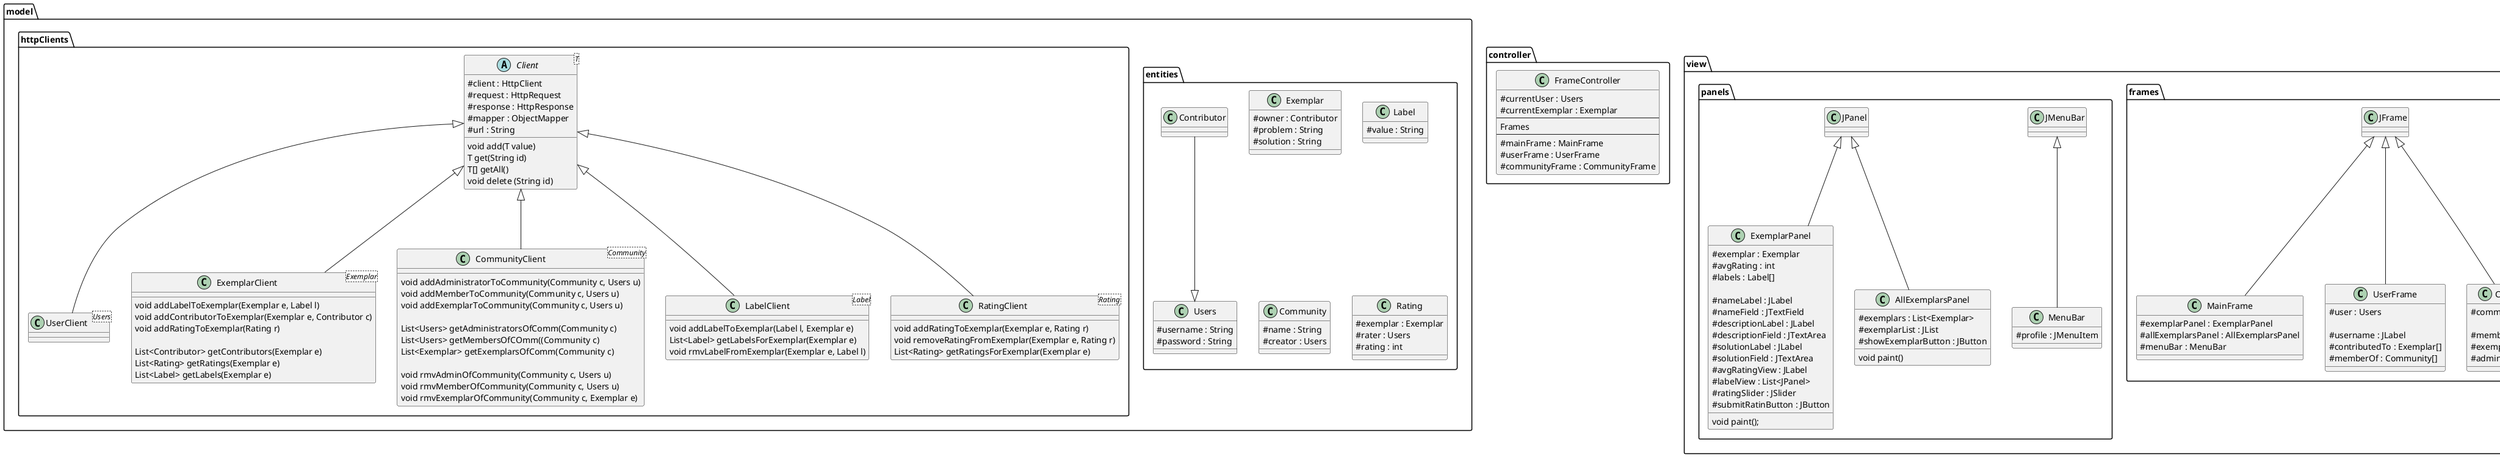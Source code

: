 @startuml
skinparam classAttributeIconSize 0
package controller{
class FrameController{
#currentUser : Users
#currentExemplar : Exemplar
--
Frames
--
#mainFrame : MainFrame
#userFrame : UserFrame
#communityFrame : CommunityFrame
}
}

package view{
package frames{
class MainFrame extends JFrame{
#exemplarPanel : ExemplarPanel
#allExemplarsPanel : AllExemplarsPanel
#menuBar : MenuBar
}
class UserFrame extends JFrame{
#user : Users

#username : JLabel
#contributedTo : Exemplar[]
#memberOf : Community[]

}

class CommunityFrame extends JFrame{
#community : Community

#members : Users[]
#exemplars : Exemplar[]
#admins : Users[]
}

}
package panels{
class MenuBar extends JMenuBar{
#profile : JMenuItem

}

class ExemplarPanel extends JPanel{
#exemplar : Exemplar
#avgRating : int
#labels : Label[]

#nameLabel : JLabel
#nameField : JTextField
#descriptionLabel : JLabel
#descriptionField : JTextArea
#solutionLabel : JLabel
#solutionField : JTextArea
#avgRatingView : JLabel
#labelView : List<JPanel>
#ratingSlider : JSlider
#submitRatinButton : JButton

void paint();
}
class AllExemplarsPanel extends JPanel{
#exemplars : List<Exemplar>
#exemplarList : JList
#showExemplarButton : JButton
void paint()
}
}
}

package model{
package entities{

class Exemplar{
#owner : Contributor
#problem : String
#solution : String
}

class Users{
#username : String
#password : String
}

class Contributor{

}
Contributor --|> Users


class Label{
 #value : String
}


class Community{
#name : String
#creator : Users
}

class Rating{
#exemplar : Exemplar
#rater : Users
#rating : int
}
}
package httpClients{
abstract class Client<T>{
#client : HttpClient
#request : HttpRequest
#response : HttpResponse
#mapper : ObjectMapper
#url : String
void add(T value)
T get(String id)
T[] getAll()
void delete (String id)
}

class UserClient<Users> extends Client{
}
class ExemplarClient<Exemplar> extends Client{
void addLabelToExemplar(Exemplar e, Label l)
void addContributorToExemplar(Exemplar e, Contributor c)
void addRatingToExemplar(Rating r)

List<Contributor> getContributors(Exemplar e)
List<Rating> getRatings(Exemplar e)
List<Label> getLabels(Exemplar e)
}
class CommunityClient<Community> extends Client{
void addAdministratorToCommunity(Community c, Users u)
void addMemberToCommunity(Community c, Users u)
void addExemplarToCommunity(Community c, Users u)

List<Users> getAdministratorsOfComm(Community c)
List<Users> getMembersOfCOmm((Community c)
List<Exemplar> getExemplarsOfComm(Community c)

void rmvAdminOfCommunity(Community c, Users u)
void rmvMemberOfCommunity(Community c, Users u)
void rmvExemplarOfCommunity(Community c, Exemplar e)
}

class LabelClient<Label> extends Client{
void addLabelToExemplar(Label l, Exemplar e)
List<Label> getLabelsForExemplar(Exemplar e)
void rmvLabelFromExemplar(Exemplar e, Label l)
}

class RatingClient<Rating> extends Client{
void addRatingToExemplar(Exemplar e, Rating r)
void removeRatingFromExemplar(Exemplar e, Rating r)
List<Rating> getRatingsForExemplar(Exemplar e)
}
}
}
@enduml
